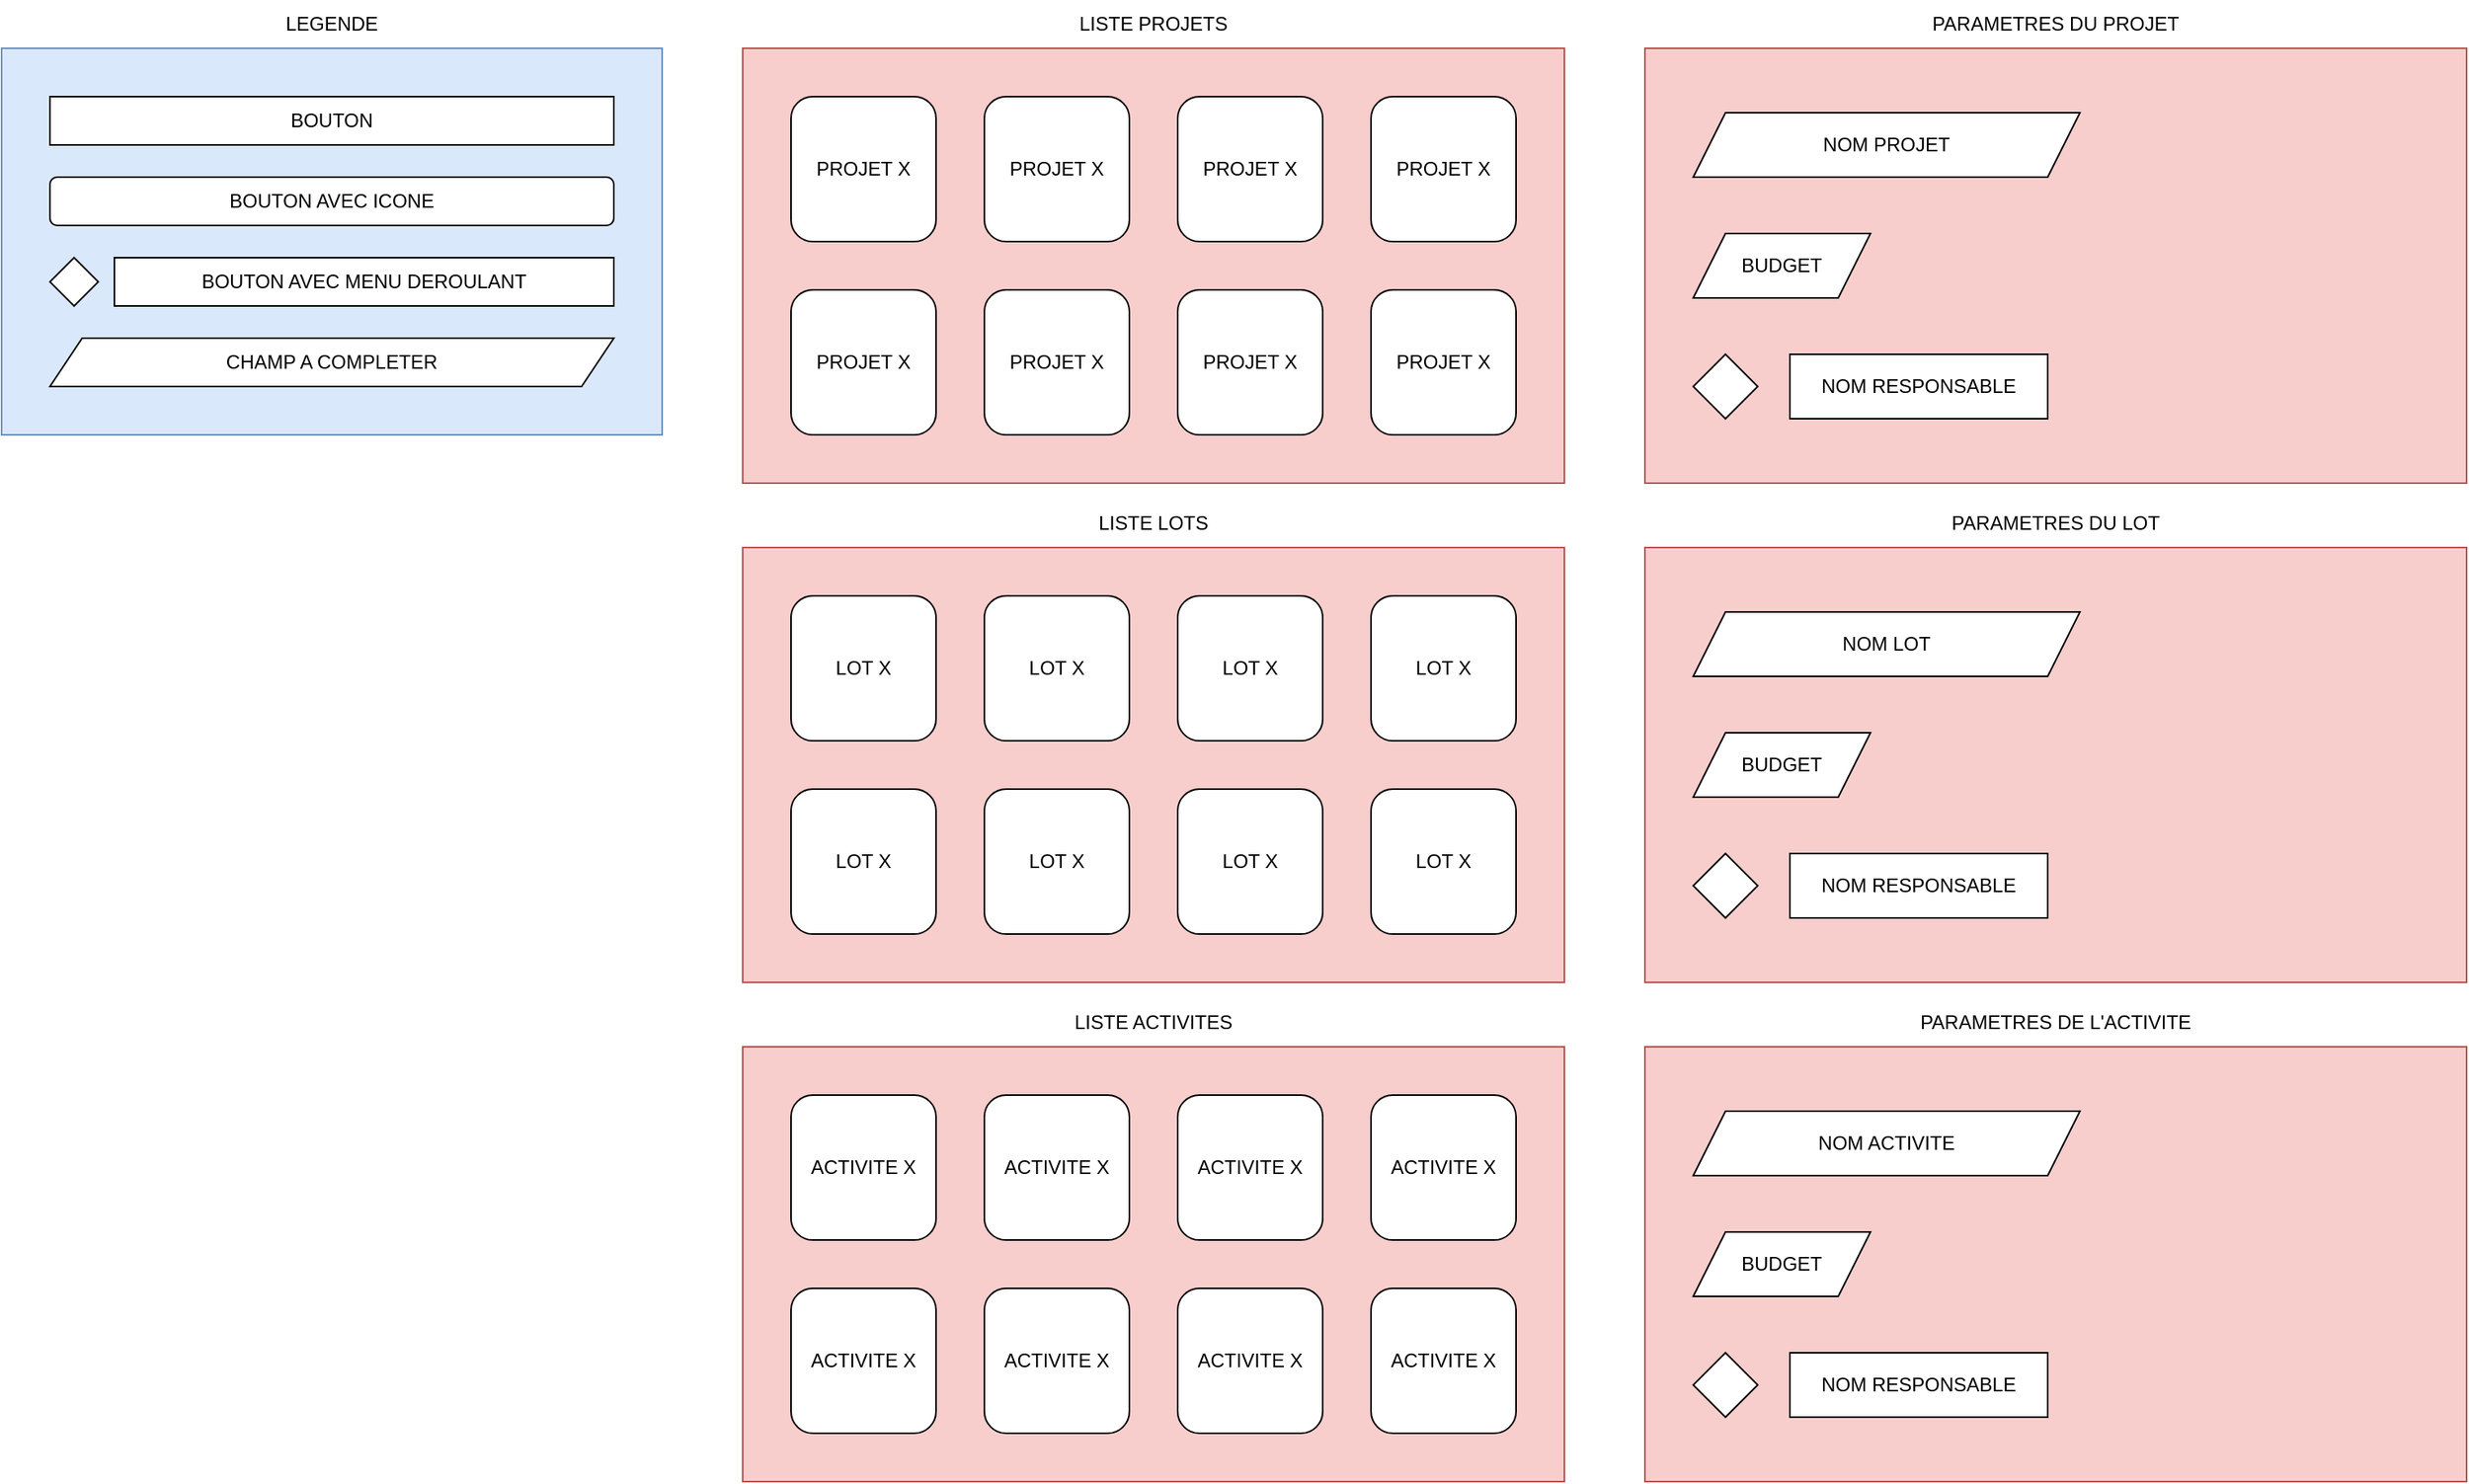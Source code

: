 <mxfile version="26.1.1">
  <diagram name="Page-1" id="aLKy41kNcSVif7WJQoE-">
    <mxGraphModel dx="1837" dy="1245" grid="1" gridSize="10" guides="1" tooltips="1" connect="1" arrows="1" fold="1" page="1" pageScale="1" pageWidth="1400" pageHeight="850" math="0" shadow="0">
      <root>
        <mxCell id="0" />
        <mxCell id="1" parent="0" />
        <mxCell id="Kzfv3EJHUvJdrAXewRau-40" value="" style="rounded=0;whiteSpace=wrap;html=1;fillColor=#f8cecc;strokeColor=#b85450;" parent="1" vertex="1">
          <mxGeometry x="480" y="50" width="510" height="270" as="geometry" />
        </mxCell>
        <mxCell id="Kzfv3EJHUvJdrAXewRau-41" value="PROJET X" style="rounded=1;whiteSpace=wrap;html=1;" parent="1" vertex="1">
          <mxGeometry x="510" y="80" width="90" height="90" as="geometry" />
        </mxCell>
        <mxCell id="Kzfv3EJHUvJdrAXewRau-43" value="PROJET X" style="rounded=1;whiteSpace=wrap;html=1;" parent="1" vertex="1">
          <mxGeometry x="630" y="80" width="90" height="90" as="geometry" />
        </mxCell>
        <mxCell id="Kzfv3EJHUvJdrAXewRau-44" value="PROJET X" style="rounded=1;whiteSpace=wrap;html=1;" parent="1" vertex="1">
          <mxGeometry x="750" y="80" width="90" height="90" as="geometry" />
        </mxCell>
        <mxCell id="Kzfv3EJHUvJdrAXewRau-45" value="PROJET X" style="rounded=1;whiteSpace=wrap;html=1;" parent="1" vertex="1">
          <mxGeometry x="870" y="80" width="90" height="90" as="geometry" />
        </mxCell>
        <mxCell id="Kzfv3EJHUvJdrAXewRau-46" value="PROJET X" style="rounded=1;whiteSpace=wrap;html=1;" parent="1" vertex="1">
          <mxGeometry x="510" y="200" width="90" height="90" as="geometry" />
        </mxCell>
        <mxCell id="Kzfv3EJHUvJdrAXewRau-47" value="PROJET X" style="rounded=1;whiteSpace=wrap;html=1;" parent="1" vertex="1">
          <mxGeometry x="630" y="200" width="90" height="90" as="geometry" />
        </mxCell>
        <mxCell id="Kzfv3EJHUvJdrAXewRau-48" value="PROJET X" style="rounded=1;whiteSpace=wrap;html=1;" parent="1" vertex="1">
          <mxGeometry x="750" y="200" width="90" height="90" as="geometry" />
        </mxCell>
        <mxCell id="Kzfv3EJHUvJdrAXewRau-49" value="PROJET X" style="rounded=1;whiteSpace=wrap;html=1;" parent="1" vertex="1">
          <mxGeometry x="870" y="200" width="90" height="90" as="geometry" />
        </mxCell>
        <mxCell id="Kzfv3EJHUvJdrAXewRau-50" value="LISTE PROJETS" style="text;html=1;align=center;verticalAlign=middle;whiteSpace=wrap;rounded=0;" parent="1" vertex="1">
          <mxGeometry x="480" y="20" width="510" height="30" as="geometry" />
        </mxCell>
        <mxCell id="Kzfv3EJHUvJdrAXewRau-51" value="" style="rounded=0;whiteSpace=wrap;html=1;fillColor=#f8cecc;strokeColor=#b85450;" parent="1" vertex="1">
          <mxGeometry x="480" y="360" width="510" height="270" as="geometry" />
        </mxCell>
        <mxCell id="Kzfv3EJHUvJdrAXewRau-52" value="LOT X" style="rounded=1;whiteSpace=wrap;html=1;" parent="1" vertex="1">
          <mxGeometry x="510" y="390" width="90" height="90" as="geometry" />
        </mxCell>
        <mxCell id="Kzfv3EJHUvJdrAXewRau-60" value="LISTE LOTS" style="text;html=1;align=center;verticalAlign=middle;whiteSpace=wrap;rounded=0;" parent="1" vertex="1">
          <mxGeometry x="480" y="330" width="510" height="30" as="geometry" />
        </mxCell>
        <mxCell id="Kzfv3EJHUvJdrAXewRau-61" value="" style="rounded=0;whiteSpace=wrap;html=1;fillColor=#f8cecc;strokeColor=#b85450;" parent="1" vertex="1">
          <mxGeometry x="480" y="670" width="510" height="270" as="geometry" />
        </mxCell>
        <mxCell id="Kzfv3EJHUvJdrAXewRau-69" value="ACTIVITE X" style="rounded=1;whiteSpace=wrap;html=1;" parent="1" vertex="1">
          <mxGeometry x="870" y="820" width="90" height="90" as="geometry" />
        </mxCell>
        <mxCell id="Kzfv3EJHUvJdrAXewRau-70" value="LISTE ACTIVITES" style="text;html=1;align=center;verticalAlign=middle;whiteSpace=wrap;rounded=0;" parent="1" vertex="1">
          <mxGeometry x="480" y="640" width="510" height="30" as="geometry" />
        </mxCell>
        <mxCell id="Kzfv3EJHUvJdrAXewRau-71" value="ACTIVITE X" style="rounded=1;whiteSpace=wrap;html=1;" parent="1" vertex="1">
          <mxGeometry x="750" y="820" width="90" height="90" as="geometry" />
        </mxCell>
        <mxCell id="Kzfv3EJHUvJdrAXewRau-72" value="ACTIVITE X" style="rounded=1;whiteSpace=wrap;html=1;" parent="1" vertex="1">
          <mxGeometry x="630" y="820" width="90" height="90" as="geometry" />
        </mxCell>
        <mxCell id="Kzfv3EJHUvJdrAXewRau-73" value="ACTIVITE X" style="rounded=1;whiteSpace=wrap;html=1;" parent="1" vertex="1">
          <mxGeometry x="630" y="700" width="90" height="90" as="geometry" />
        </mxCell>
        <mxCell id="Kzfv3EJHUvJdrAXewRau-74" value="ACTIVITE X" style="rounded=1;whiteSpace=wrap;html=1;" parent="1" vertex="1">
          <mxGeometry x="510" y="820" width="90" height="90" as="geometry" />
        </mxCell>
        <mxCell id="Kzfv3EJHUvJdrAXewRau-75" value="ACTIVITE X" style="rounded=1;whiteSpace=wrap;html=1;" parent="1" vertex="1">
          <mxGeometry x="510" y="700" width="90" height="90" as="geometry" />
        </mxCell>
        <mxCell id="Kzfv3EJHUvJdrAXewRau-76" value="ACTIVITE X" style="rounded=1;whiteSpace=wrap;html=1;" parent="1" vertex="1">
          <mxGeometry x="750" y="700" width="90" height="90" as="geometry" />
        </mxCell>
        <mxCell id="Kzfv3EJHUvJdrAXewRau-77" value="ACTIVITE X" style="rounded=1;whiteSpace=wrap;html=1;" parent="1" vertex="1">
          <mxGeometry x="870" y="700" width="90" height="90" as="geometry" />
        </mxCell>
        <mxCell id="Kzfv3EJHUvJdrAXewRau-78" value="LOT X" style="rounded=1;whiteSpace=wrap;html=1;" parent="1" vertex="1">
          <mxGeometry x="630" y="390" width="90" height="90" as="geometry" />
        </mxCell>
        <mxCell id="Kzfv3EJHUvJdrAXewRau-79" value="LOT X" style="rounded=1;whiteSpace=wrap;html=1;" parent="1" vertex="1">
          <mxGeometry x="510" y="510" width="90" height="90" as="geometry" />
        </mxCell>
        <mxCell id="Kzfv3EJHUvJdrAXewRau-80" value="LOT X" style="rounded=1;whiteSpace=wrap;html=1;" parent="1" vertex="1">
          <mxGeometry x="630" y="510" width="90" height="90" as="geometry" />
        </mxCell>
        <mxCell id="Kzfv3EJHUvJdrAXewRau-81" value="LOT X" style="rounded=1;whiteSpace=wrap;html=1;" parent="1" vertex="1">
          <mxGeometry x="750" y="390" width="90" height="90" as="geometry" />
        </mxCell>
        <mxCell id="Kzfv3EJHUvJdrAXewRau-82" value="LOT X" style="rounded=1;whiteSpace=wrap;html=1;" parent="1" vertex="1">
          <mxGeometry x="870" y="390" width="90" height="90" as="geometry" />
        </mxCell>
        <mxCell id="Kzfv3EJHUvJdrAXewRau-83" value="LOT X" style="rounded=1;whiteSpace=wrap;html=1;" parent="1" vertex="1">
          <mxGeometry x="750" y="510" width="90" height="90" as="geometry" />
        </mxCell>
        <mxCell id="Kzfv3EJHUvJdrAXewRau-84" value="LOT X" style="rounded=1;whiteSpace=wrap;html=1;" parent="1" vertex="1">
          <mxGeometry x="870" y="510" width="90" height="90" as="geometry" />
        </mxCell>
        <mxCell id="Kzfv3EJHUvJdrAXewRau-125" value="" style="rounded=0;whiteSpace=wrap;html=1;fillColor=#f8cecc;strokeColor=#b85450;" parent="1" vertex="1">
          <mxGeometry x="1040" y="50" width="510" height="270" as="geometry" />
        </mxCell>
        <mxCell id="Kzfv3EJHUvJdrAXewRau-127" value="&lt;span style=&quot;background-color: rgb(255, 255, 255);&quot;&gt;PARAMETRES DU PROJET&lt;/span&gt;" style="text;html=1;align=center;verticalAlign=middle;whiteSpace=wrap;rounded=0;" parent="1" vertex="1">
          <mxGeometry x="1040" y="20" width="510" height="30" as="geometry" />
        </mxCell>
        <mxCell id="Kzfv3EJHUvJdrAXewRau-135" value="" style="rounded=0;whiteSpace=wrap;html=1;fillColor=#dae8fc;strokeColor=#6c8ebf;" parent="1" vertex="1">
          <mxGeometry x="20" y="50" width="410" height="240" as="geometry" />
        </mxCell>
        <mxCell id="Kzfv3EJHUvJdrAXewRau-136" value="BOUTON" style="rounded=0;whiteSpace=wrap;html=1;" parent="1" vertex="1">
          <mxGeometry x="50" y="80" width="350" height="30" as="geometry" />
        </mxCell>
        <mxCell id="Kzfv3EJHUvJdrAXewRau-137" value="BOUTON AVEC ICONE" style="rounded=1;whiteSpace=wrap;html=1;" parent="1" vertex="1">
          <mxGeometry x="50" y="130" width="350" height="30" as="geometry" />
        </mxCell>
        <mxCell id="Kzfv3EJHUvJdrAXewRau-151" value="" style="rhombus;whiteSpace=wrap;html=1;" parent="1" vertex="1">
          <mxGeometry x="50" y="180" width="30" height="30" as="geometry" />
        </mxCell>
        <mxCell id="Kzfv3EJHUvJdrAXewRau-152" value="BOUTON AVEC MENU DEROULANT" style="rounded=0;whiteSpace=wrap;html=1;" parent="1" vertex="1">
          <mxGeometry x="90" y="180" width="310" height="30" as="geometry" />
        </mxCell>
        <mxCell id="Kzfv3EJHUvJdrAXewRau-153" value="CHAMP A COMPLETER" style="shape=parallelogram;perimeter=parallelogramPerimeter;whiteSpace=wrap;html=1;fixedSize=1;" parent="1" vertex="1">
          <mxGeometry x="50" y="230" width="350" height="30" as="geometry" />
        </mxCell>
        <mxCell id="Kzfv3EJHUvJdrAXewRau-154" value="LEGENDE" style="text;html=1;align=center;verticalAlign=middle;whiteSpace=wrap;rounded=0;" parent="1" vertex="1">
          <mxGeometry x="20" y="20" width="410" height="30" as="geometry" />
        </mxCell>
        <mxCell id="Kzfv3EJHUvJdrAXewRau-155" value="NOM PROJET" style="shape=parallelogram;perimeter=parallelogramPerimeter;whiteSpace=wrap;html=1;fixedSize=1;" parent="1" vertex="1">
          <mxGeometry x="1070" y="90" width="240" height="40" as="geometry" />
        </mxCell>
        <mxCell id="Kzfv3EJHUvJdrAXewRau-156" value="BUDGET" style="shape=parallelogram;perimeter=parallelogramPerimeter;whiteSpace=wrap;html=1;fixedSize=1;" parent="1" vertex="1">
          <mxGeometry x="1070" y="165" width="110" height="40" as="geometry" />
        </mxCell>
        <mxCell id="Kzfv3EJHUvJdrAXewRau-158" value="NOM RESPONSABLE" style="rounded=0;whiteSpace=wrap;html=1;" parent="1" vertex="1">
          <mxGeometry x="1130" y="240" width="160" height="40" as="geometry" />
        </mxCell>
        <mxCell id="Kzfv3EJHUvJdrAXewRau-159" value="" style="rhombus;whiteSpace=wrap;html=1;" parent="1" vertex="1">
          <mxGeometry x="1070" y="240" width="40" height="40" as="geometry" />
        </mxCell>
        <mxCell id="Kzfv3EJHUvJdrAXewRau-163" value="" style="rounded=0;whiteSpace=wrap;html=1;fillColor=#f8cecc;strokeColor=#b85450;" parent="1" vertex="1">
          <mxGeometry x="1040" y="360" width="510" height="270" as="geometry" />
        </mxCell>
        <mxCell id="Kzfv3EJHUvJdrAXewRau-164" value="&lt;span style=&quot;background-color: rgb(255, 255, 255);&quot;&gt;PARAMETRES DU LOT&lt;/span&gt;" style="text;html=1;align=center;verticalAlign=middle;whiteSpace=wrap;rounded=0;" parent="1" vertex="1">
          <mxGeometry x="1040" y="330" width="510" height="30" as="geometry" />
        </mxCell>
        <mxCell id="Kzfv3EJHUvJdrAXewRau-165" value="NOM LOT" style="shape=parallelogram;perimeter=parallelogramPerimeter;whiteSpace=wrap;html=1;fixedSize=1;" parent="1" vertex="1">
          <mxGeometry x="1070" y="400" width="240" height="40" as="geometry" />
        </mxCell>
        <mxCell id="Kzfv3EJHUvJdrAXewRau-166" value="BUDGET" style="shape=parallelogram;perimeter=parallelogramPerimeter;whiteSpace=wrap;html=1;fixedSize=1;" parent="1" vertex="1">
          <mxGeometry x="1070" y="475" width="110" height="40" as="geometry" />
        </mxCell>
        <mxCell id="Kzfv3EJHUvJdrAXewRau-167" value="NOM RESPONSABLE" style="rounded=0;whiteSpace=wrap;html=1;" parent="1" vertex="1">
          <mxGeometry x="1130" y="550" width="160" height="40" as="geometry" />
        </mxCell>
        <mxCell id="Kzfv3EJHUvJdrAXewRau-168" value="" style="rhombus;whiteSpace=wrap;html=1;" parent="1" vertex="1">
          <mxGeometry x="1070" y="550" width="40" height="40" as="geometry" />
        </mxCell>
        <mxCell id="Kzfv3EJHUvJdrAXewRau-170" value="" style="rounded=0;whiteSpace=wrap;html=1;fillColor=#f8cecc;strokeColor=#b85450;" parent="1" vertex="1">
          <mxGeometry x="1040" y="670" width="510" height="270" as="geometry" />
        </mxCell>
        <mxCell id="Kzfv3EJHUvJdrAXewRau-171" value="&lt;span style=&quot;background-color: rgb(255, 255, 255);&quot;&gt;PARAMETRES DE L&#39;ACTIVITE&lt;/span&gt;" style="text;html=1;align=center;verticalAlign=middle;whiteSpace=wrap;rounded=0;" parent="1" vertex="1">
          <mxGeometry x="1040" y="640" width="510" height="30" as="geometry" />
        </mxCell>
        <mxCell id="Kzfv3EJHUvJdrAXewRau-172" value="NOM ACTIVITE" style="shape=parallelogram;perimeter=parallelogramPerimeter;whiteSpace=wrap;html=1;fixedSize=1;" parent="1" vertex="1">
          <mxGeometry x="1070" y="710" width="240" height="40" as="geometry" />
        </mxCell>
        <mxCell id="Kzfv3EJHUvJdrAXewRau-173" value="BUDGET" style="shape=parallelogram;perimeter=parallelogramPerimeter;whiteSpace=wrap;html=1;fixedSize=1;" parent="1" vertex="1">
          <mxGeometry x="1070" y="785" width="110" height="40" as="geometry" />
        </mxCell>
        <mxCell id="Kzfv3EJHUvJdrAXewRau-174" value="NOM RESPONSABLE" style="rounded=0;whiteSpace=wrap;html=1;" parent="1" vertex="1">
          <mxGeometry x="1130" y="860" width="160" height="40" as="geometry" />
        </mxCell>
        <mxCell id="Kzfv3EJHUvJdrAXewRau-175" value="" style="rhombus;whiteSpace=wrap;html=1;" parent="1" vertex="1">
          <mxGeometry x="1070" y="860" width="40" height="40" as="geometry" />
        </mxCell>
      </root>
    </mxGraphModel>
  </diagram>
</mxfile>
